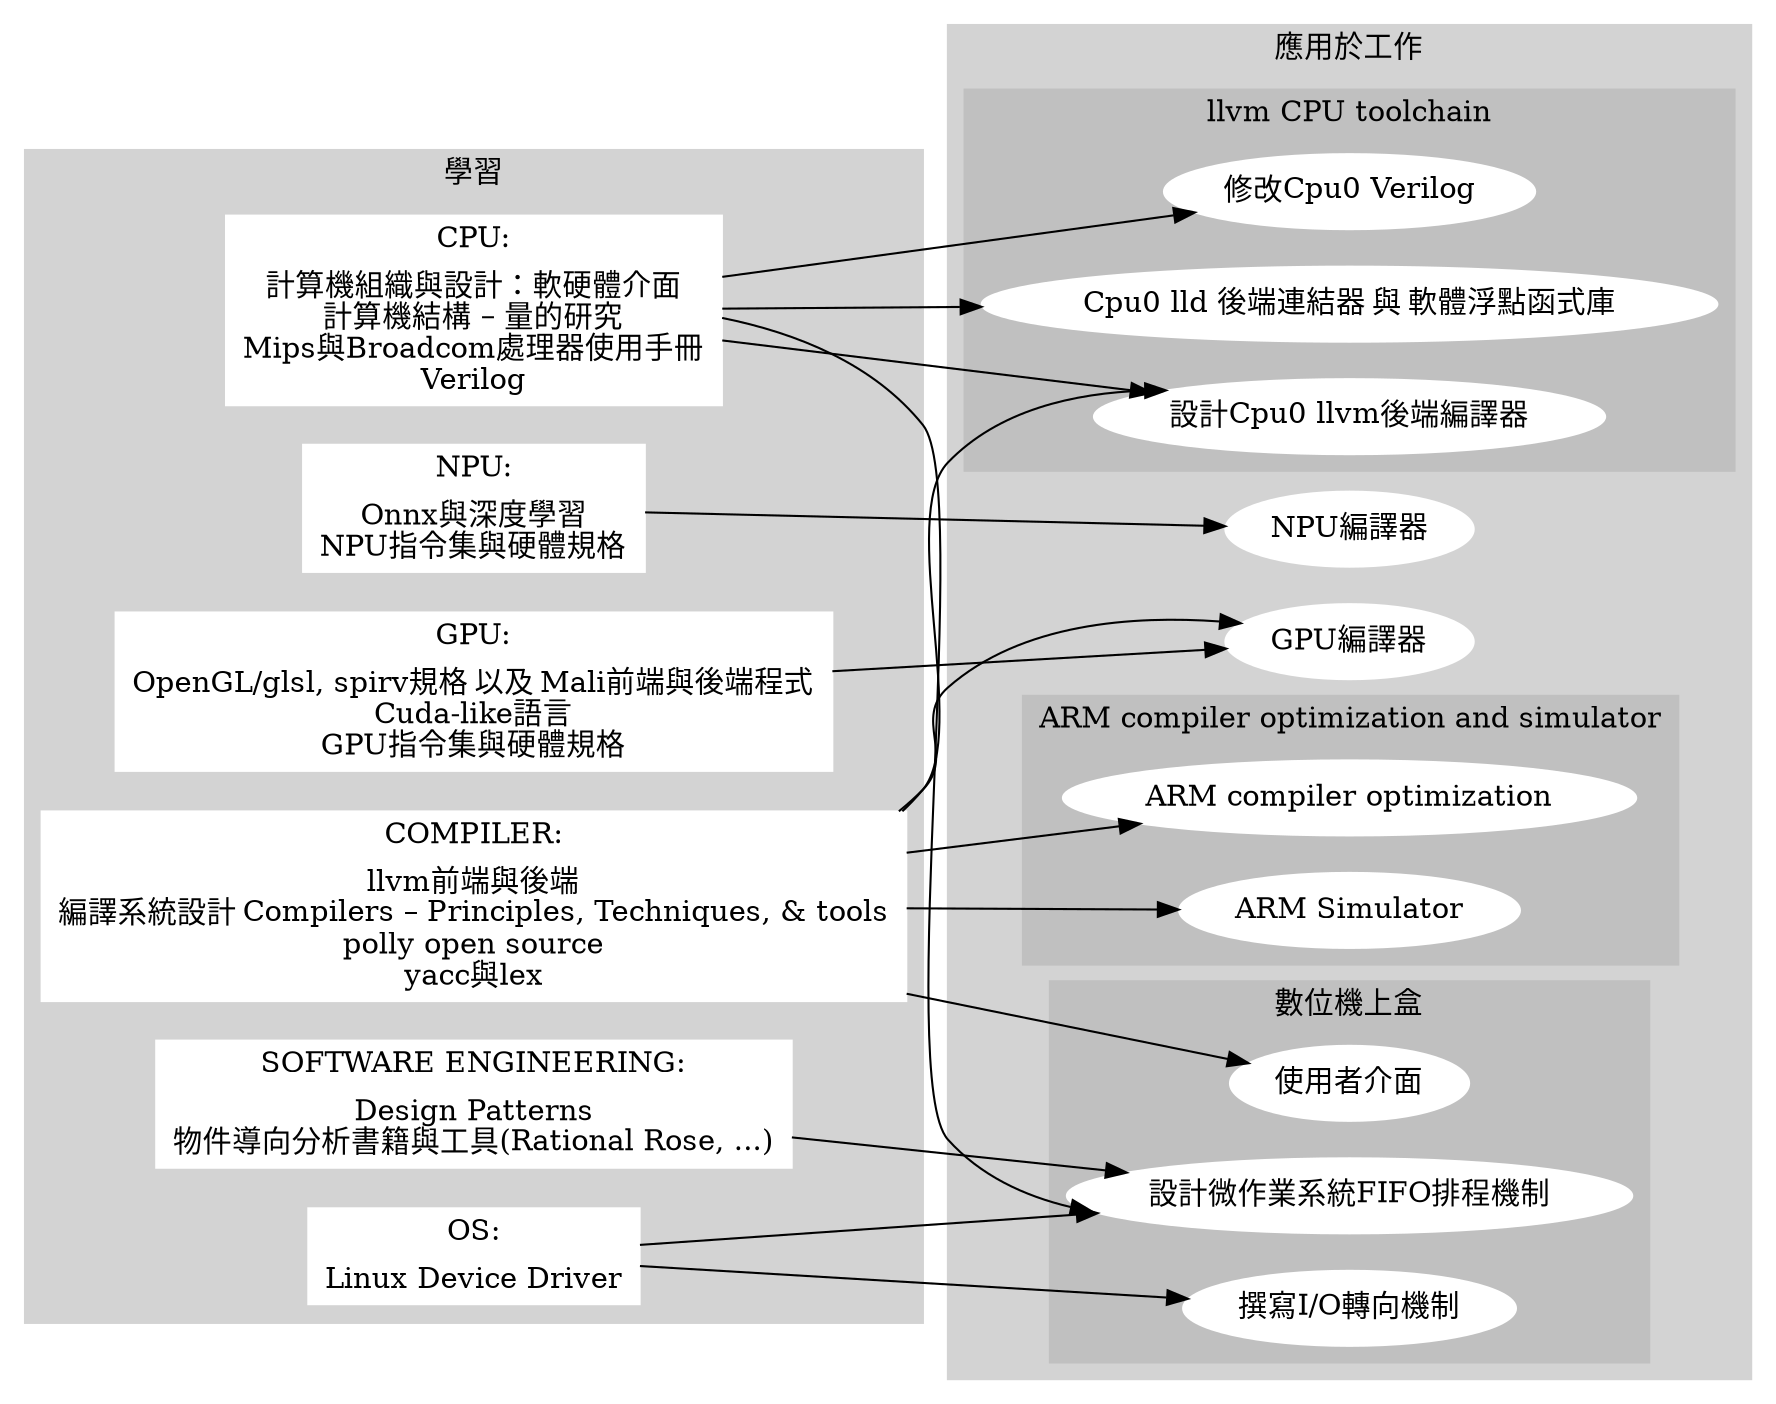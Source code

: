 // Free usage license, author: Chung-Shu Chen 陳鍾樞

digraph G {

  rankdir=LR;
  subgraph cluster_0 {
    style=filled;
    label = "學習";
    node [shape=record,style=filled,color=white]; CPU [label="CPU:|計算機組織與設計：軟硬體介面\n計算機結構 – 量的研究\nMips與Broadcom處理器使用手冊\nVerilog"];
    node [shape=record,style=filled,color=white]; GPU [label="GPU:|OpenGL/glsl, spirv規格 以及 Mali前端與後端程式\nCuda-like語言\nGPU指令集與硬體規格"];
    node [shape=record,style=filled,color=white]; NPU [label="NPU:|Onnx與深度學習\nNPU指令集與硬體規格"];
    node [style=filled,color=white]; COMPILER [label="COMPILER:|llvm前端與後端\n編譯系統設計 Compilers – Principles, Techniques, & tools\npolly open source\nyacc與lex"];
    node [style=filled,color=white]; OS [label="OS:|Linux Device Driver"]; 
    node [style=filled,color=white]; "SOFTWARE ENGINEERING" [label="SOFTWARE ENGINEERING:|Design Patterns\n物件導向分析書籍與工具(Rational Rose, ...)"]; 
    color=lightgrey;
  }
  subgraph cluster_1 {
    style=filled;
    color=lightgrey;
    label = "應用於工作";
    subgraph cluster_1_1 {
      color=gray;
      label = "llvm CPU toolchain";
      node [style=filled,color=white]; backend [label="設計Cpu0 llvm後端編譯器"];
      node [style=filled,color=white]; linker [label="Cpu0 lld 後端連結器 與 軟體浮點函式庫"];
      node [style=filled,color=white]; verilog [label="修改Cpu0 Verilog"];
    }
    subgraph cluster_1_2 {
      color=gray;
      label = "ARM compiler optimization and simulator";
      node [style=filled,color=white]; armopt [label="ARM compiler optimization"];
      node [style=filled,color=white]; armsim [label="ARM Simulator"];
    }
    node [style=filled,color=white]; gpucompiler [label="GPU編譯器"];
    node [style=filled,color=white]; npucompiler [label="NPU編譯器"];
    subgraph cluster_1_3 {
      color=gray;
      label = "數位機上盒";
      //node [style=filled,color=white]; codewarrior [label="找出Code Warrior編譯器設計錯誤"];
      node [style=filled,color=white]; tinyos [label="設計微作業系統FIFO排程機制"];
      node [style=filled,color=white]; ui [label="使用者介面"];
      node [style=filled,color=white]; io [label="撰寫I/O轉向機制"];
    }
  }
  CPU -> verilog;
  //CPU -> codewarrior;
  CPU -> tinyos;
  CPU -> backend;
  CPU -> linker;
  GPU -> gpucompiler;
  NPU -> npucompiler;
  COMPILER -> backend;
  COMPILER -> gpucompiler;
  COMPILER -> armopt;
  COMPILER -> armsim;
  //COMPILER -> codewarrior;
  COMPILER -> ui;
  OS -> tinyos;
  OS -> io;
  "SOFTWARE ENGINEERING" -> tinyos;
}